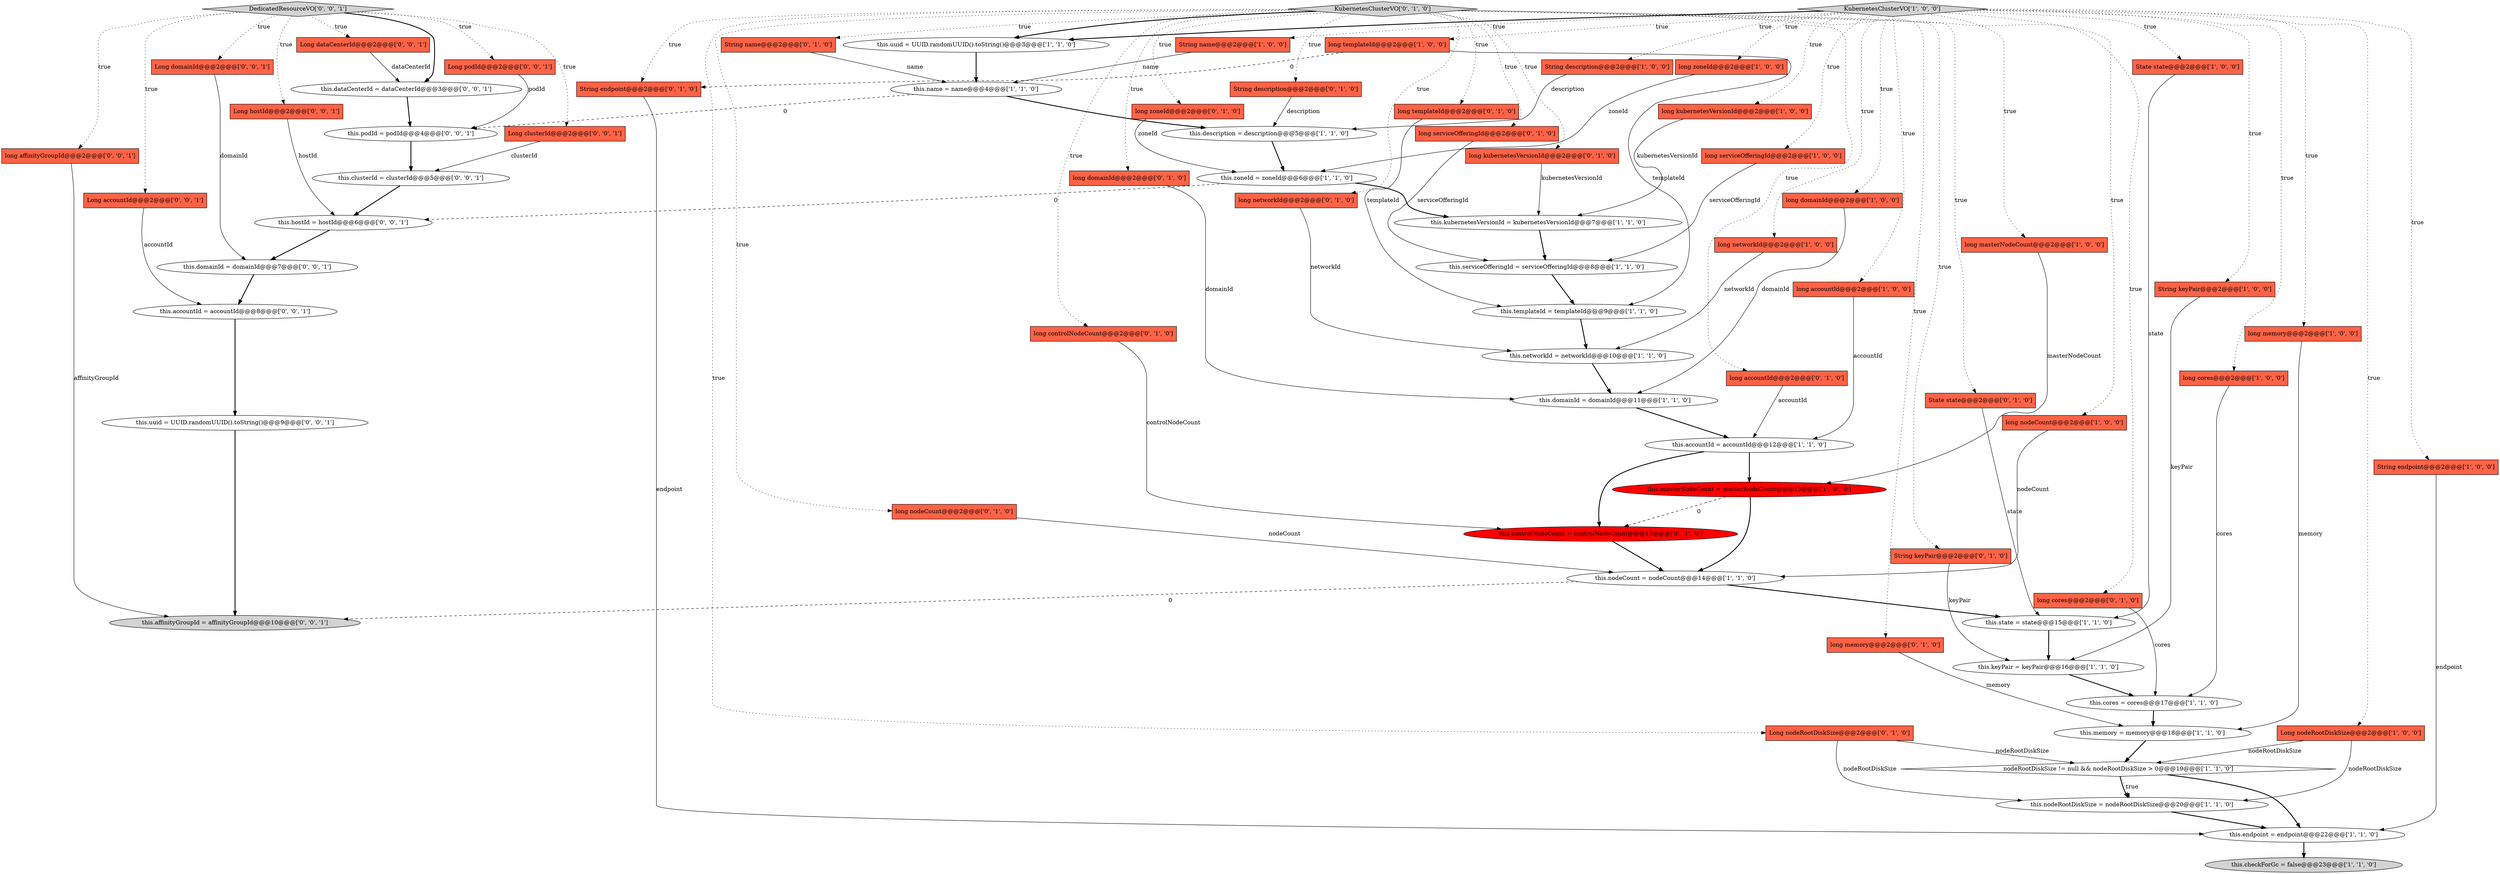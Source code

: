digraph {
26 [style = filled, label = "State state@@@2@@@['1', '0', '0']", fillcolor = tomato, shape = box image = "AAA0AAABBB1BBB"];
71 [style = filled, label = "this.domainId = domainId@@@7@@@['0', '0', '1']", fillcolor = white, shape = ellipse image = "AAA0AAABBB3BBB"];
61 [style = filled, label = "this.accountId = accountId@@@8@@@['0', '0', '1']", fillcolor = white, shape = ellipse image = "AAA0AAABBB3BBB"];
14 [style = filled, label = "long masterNodeCount@@@2@@@['1', '0', '0']", fillcolor = tomato, shape = box image = "AAA0AAABBB1BBB"];
55 [style = filled, label = "long templateId@@@2@@@['0', '1', '0']", fillcolor = tomato, shape = box image = "AAA0AAABBB2BBB"];
52 [style = filled, label = "String keyPair@@@2@@@['0', '1', '0']", fillcolor = tomato, shape = box image = "AAA0AAABBB2BBB"];
43 [style = filled, label = "long accountId@@@2@@@['0', '1', '0']", fillcolor = tomato, shape = box image = "AAA0AAABBB2BBB"];
35 [style = filled, label = "String keyPair@@@2@@@['1', '0', '0']", fillcolor = tomato, shape = box image = "AAA0AAABBB1BBB"];
44 [style = filled, label = "State state@@@2@@@['0', '1', '0']", fillcolor = tomato, shape = box image = "AAA0AAABBB2BBB"];
33 [style = filled, label = "long memory@@@2@@@['1', '0', '0']", fillcolor = tomato, shape = box image = "AAA0AAABBB1BBB"];
51 [style = filled, label = "long controlNodeCount@@@2@@@['0', '1', '0']", fillcolor = tomato, shape = box image = "AAA0AAABBB2BBB"];
16 [style = filled, label = "long zoneId@@@2@@@['1', '0', '0']", fillcolor = tomato, shape = box image = "AAA0AAABBB1BBB"];
39 [style = filled, label = "long cores@@@2@@@['0', '1', '0']", fillcolor = tomato, shape = box image = "AAA0AAABBB2BBB"];
11 [style = filled, label = "long cores@@@2@@@['1', '0', '0']", fillcolor = tomato, shape = box image = "AAA0AAABBB1BBB"];
59 [style = filled, label = "this.hostId = hostId@@@6@@@['0', '0', '1']", fillcolor = white, shape = ellipse image = "AAA0AAABBB3BBB"];
21 [style = filled, label = "String description@@@2@@@['1', '0', '0']", fillcolor = tomato, shape = box image = "AAA0AAABBB1BBB"];
41 [style = filled, label = "KubernetesClusterVO['0', '1', '0']", fillcolor = lightgray, shape = diamond image = "AAA0AAABBB2BBB"];
62 [style = filled, label = "this.dataCenterId = dataCenterId@@@3@@@['0', '0', '1']", fillcolor = white, shape = ellipse image = "AAA0AAABBB3BBB"];
38 [style = filled, label = "String name@@@2@@@['0', '1', '0']", fillcolor = tomato, shape = box image = "AAA0AAABBB2BBB"];
6 [style = filled, label = "this.domainId = domainId@@@11@@@['1', '1', '0']", fillcolor = white, shape = ellipse image = "AAA0AAABBB1BBB"];
22 [style = filled, label = "long kubernetesVersionId@@@2@@@['1', '0', '0']", fillcolor = tomato, shape = box image = "AAA0AAABBB1BBB"];
47 [style = filled, label = "long kubernetesVersionId@@@2@@@['0', '1', '0']", fillcolor = tomato, shape = box image = "AAA0AAABBB2BBB"];
68 [style = filled, label = "this.affinityGroupId = affinityGroupId@@@10@@@['0', '0', '1']", fillcolor = lightgray, shape = ellipse image = "AAA0AAABBB3BBB"];
30 [style = filled, label = "this.description = description@@@5@@@['1', '1', '0']", fillcolor = white, shape = ellipse image = "AAA0AAABBB1BBB"];
58 [style = filled, label = "Long clusterId@@@2@@@['0', '0', '1']", fillcolor = tomato, shape = box image = "AAA0AAABBB3BBB"];
29 [style = filled, label = "this.accountId = accountId@@@12@@@['1', '1', '0']", fillcolor = white, shape = ellipse image = "AAA0AAABBB1BBB"];
40 [style = filled, label = "long domainId@@@2@@@['0', '1', '0']", fillcolor = tomato, shape = box image = "AAA0AAABBB2BBB"];
28 [style = filled, label = "this.serviceOfferingId = serviceOfferingId@@@8@@@['1', '1', '0']", fillcolor = white, shape = ellipse image = "AAA0AAABBB1BBB"];
37 [style = filled, label = "long templateId@@@2@@@['1', '0', '0']", fillcolor = tomato, shape = box image = "AAA1AAABBB1BBB"];
3 [style = filled, label = "this.endpoint = endpoint@@@22@@@['1', '1', '0']", fillcolor = white, shape = ellipse image = "AAA0AAABBB1BBB"];
12 [style = filled, label = "this.templateId = templateId@@@9@@@['1', '1', '0']", fillcolor = white, shape = ellipse image = "AAA0AAABBB1BBB"];
23 [style = filled, label = "long serviceOfferingId@@@2@@@['1', '0', '0']", fillcolor = tomato, shape = box image = "AAA0AAABBB1BBB"];
10 [style = filled, label = "this.nodeRootDiskSize = nodeRootDiskSize@@@20@@@['1', '1', '0']", fillcolor = white, shape = ellipse image = "AAA0AAABBB1BBB"];
0 [style = filled, label = "this.memory = memory@@@18@@@['1', '1', '0']", fillcolor = white, shape = ellipse image = "AAA0AAABBB1BBB"];
1 [style = filled, label = "KubernetesClusterVO['1', '0', '0']", fillcolor = lightgray, shape = diamond image = "AAA0AAABBB1BBB"];
24 [style = filled, label = "this.uuid = UUID.randomUUID().toString()@@@3@@@['1', '1', '0']", fillcolor = white, shape = ellipse image = "AAA0AAABBB1BBB"];
42 [style = filled, label = "long networkId@@@2@@@['0', '1', '0']", fillcolor = tomato, shape = box image = "AAA0AAABBB2BBB"];
70 [style = filled, label = "DedicatedResourceVO['0', '0', '1']", fillcolor = lightgray, shape = diamond image = "AAA0AAABBB3BBB"];
31 [style = filled, label = "this.masterNodeCount = masterNodeCount@@@13@@@['1', '0', '0']", fillcolor = red, shape = ellipse image = "AAA1AAABBB1BBB"];
13 [style = filled, label = "this.nodeCount = nodeCount@@@14@@@['1', '1', '0']", fillcolor = white, shape = ellipse image = "AAA0AAABBB1BBB"];
20 [style = filled, label = "this.cores = cores@@@17@@@['1', '1', '0']", fillcolor = white, shape = ellipse image = "AAA0AAABBB1BBB"];
72 [style = filled, label = "Long hostId@@@2@@@['0', '0', '1']", fillcolor = tomato, shape = box image = "AAA0AAABBB3BBB"];
48 [style = filled, label = "long serviceOfferingId@@@2@@@['0', '1', '0']", fillcolor = tomato, shape = box image = "AAA0AAABBB2BBB"];
67 [style = filled, label = "this.podId = podId@@@4@@@['0', '0', '1']", fillcolor = white, shape = ellipse image = "AAA0AAABBB3BBB"];
46 [style = filled, label = "String description@@@2@@@['0', '1', '0']", fillcolor = tomato, shape = box image = "AAA0AAABBB2BBB"];
65 [style = filled, label = "long affinityGroupId@@@2@@@['0', '0', '1']", fillcolor = tomato, shape = box image = "AAA0AAABBB3BBB"];
49 [style = filled, label = "this.controlNodeCount = controlNodeCount@@@13@@@['0', '1', '0']", fillcolor = red, shape = ellipse image = "AAA1AAABBB2BBB"];
57 [style = filled, label = "this.clusterId = clusterId@@@5@@@['0', '0', '1']", fillcolor = white, shape = ellipse image = "AAA0AAABBB3BBB"];
64 [style = filled, label = "Long accountId@@@2@@@['0', '0', '1']", fillcolor = tomato, shape = box image = "AAA0AAABBB3BBB"];
2 [style = filled, label = "this.state = state@@@15@@@['1', '1', '0']", fillcolor = white, shape = ellipse image = "AAA0AAABBB1BBB"];
56 [style = filled, label = "String endpoint@@@2@@@['0', '1', '0']", fillcolor = tomato, shape = box image = "AAA1AAABBB2BBB"];
19 [style = filled, label = "long domainId@@@2@@@['1', '0', '0']", fillcolor = tomato, shape = box image = "AAA0AAABBB1BBB"];
60 [style = filled, label = "Long dataCenterId@@@2@@@['0', '0', '1']", fillcolor = tomato, shape = box image = "AAA0AAABBB3BBB"];
69 [style = filled, label = "this.uuid = UUID.randomUUID().toString()@@@9@@@['0', '0', '1']", fillcolor = white, shape = ellipse image = "AAA0AAABBB3BBB"];
5 [style = filled, label = "long nodeCount@@@2@@@['1', '0', '0']", fillcolor = tomato, shape = box image = "AAA0AAABBB1BBB"];
7 [style = filled, label = "this.name = name@@@4@@@['1', '1', '0']", fillcolor = white, shape = ellipse image = "AAA0AAABBB1BBB"];
36 [style = filled, label = "String endpoint@@@2@@@['1', '0', '0']", fillcolor = tomato, shape = box image = "AAA0AAABBB1BBB"];
9 [style = filled, label = "long networkId@@@2@@@['1', '0', '0']", fillcolor = tomato, shape = box image = "AAA0AAABBB1BBB"];
25 [style = filled, label = "nodeRootDiskSize != null && nodeRootDiskSize > 0@@@19@@@['1', '1', '0']", fillcolor = white, shape = diamond image = "AAA0AAABBB1BBB"];
34 [style = filled, label = "this.zoneId = zoneId@@@6@@@['1', '1', '0']", fillcolor = white, shape = ellipse image = "AAA0AAABBB1BBB"];
4 [style = filled, label = "String name@@@2@@@['1', '0', '0']", fillcolor = tomato, shape = box image = "AAA0AAABBB1BBB"];
45 [style = filled, label = "long nodeCount@@@2@@@['0', '1', '0']", fillcolor = tomato, shape = box image = "AAA0AAABBB2BBB"];
53 [style = filled, label = "Long nodeRootDiskSize@@@2@@@['0', '1', '0']", fillcolor = tomato, shape = box image = "AAA0AAABBB2BBB"];
18 [style = filled, label = "long accountId@@@2@@@['1', '0', '0']", fillcolor = tomato, shape = box image = "AAA0AAABBB1BBB"];
54 [style = filled, label = "long zoneId@@@2@@@['0', '1', '0']", fillcolor = tomato, shape = box image = "AAA0AAABBB2BBB"];
63 [style = filled, label = "Long domainId@@@2@@@['0', '0', '1']", fillcolor = tomato, shape = box image = "AAA0AAABBB3BBB"];
66 [style = filled, label = "Long podId@@@2@@@['0', '0', '1']", fillcolor = tomato, shape = box image = "AAA0AAABBB3BBB"];
8 [style = filled, label = "Long nodeRootDiskSize@@@2@@@['1', '0', '0']", fillcolor = tomato, shape = box image = "AAA0AAABBB1BBB"];
17 [style = filled, label = "this.checkForGc = false@@@23@@@['1', '1', '0']", fillcolor = lightgray, shape = ellipse image = "AAA0AAABBB1BBB"];
27 [style = filled, label = "this.kubernetesVersionId = kubernetesVersionId@@@7@@@['1', '1', '0']", fillcolor = white, shape = ellipse image = "AAA0AAABBB1BBB"];
32 [style = filled, label = "this.keyPair = keyPair@@@16@@@['1', '1', '0']", fillcolor = white, shape = ellipse image = "AAA0AAABBB1BBB"];
50 [style = filled, label = "long memory@@@2@@@['0', '1', '0']", fillcolor = tomato, shape = box image = "AAA0AAABBB2BBB"];
15 [style = filled, label = "this.networkId = networkId@@@10@@@['1', '1', '0']", fillcolor = white, shape = ellipse image = "AAA0AAABBB1BBB"];
37->12 [style = solid, label="templateId"];
14->31 [style = solid, label="masterNodeCount"];
43->29 [style = solid, label="accountId"];
7->30 [style = bold, label=""];
72->59 [style = solid, label="hostId"];
27->28 [style = bold, label=""];
50->0 [style = solid, label="memory"];
20->0 [style = bold, label=""];
1->21 [style = dotted, label="true"];
66->67 [style = solid, label="podId"];
63->71 [style = solid, label="domainId"];
59->71 [style = bold, label=""];
34->59 [style = dashed, label="0"];
57->59 [style = bold, label=""];
69->68 [style = bold, label=""];
41->38 [style = dotted, label="true"];
6->29 [style = bold, label=""];
62->67 [style = bold, label=""];
41->40 [style = dotted, label="true"];
70->63 [style = dotted, label="true"];
0->25 [style = bold, label=""];
49->13 [style = bold, label=""];
41->43 [style = dotted, label="true"];
41->51 [style = dotted, label="true"];
4->7 [style = solid, label="name"];
67->57 [style = bold, label=""];
1->23 [style = dotted, label="true"];
25->10 [style = bold, label=""];
11->20 [style = solid, label="cores"];
2->32 [style = bold, label=""];
23->28 [style = solid, label="serviceOfferingId"];
41->42 [style = dotted, label="true"];
70->72 [style = dotted, label="true"];
32->20 [style = bold, label=""];
1->35 [style = dotted, label="true"];
5->13 [style = solid, label="nodeCount"];
60->62 [style = solid, label="dataCenterId"];
41->46 [style = dotted, label="true"];
70->58 [style = dotted, label="true"];
1->22 [style = dotted, label="true"];
25->3 [style = bold, label=""];
22->27 [style = solid, label="kubernetesVersionId"];
70->66 [style = dotted, label="true"];
30->34 [style = bold, label=""];
1->4 [style = dotted, label="true"];
45->13 [style = solid, label="nodeCount"];
41->54 [style = dotted, label="true"];
51->49 [style = solid, label="controlNodeCount"];
1->18 [style = dotted, label="true"];
71->61 [style = bold, label=""];
41->48 [style = dotted, label="true"];
1->26 [style = dotted, label="true"];
1->33 [style = dotted, label="true"];
41->53 [style = dotted, label="true"];
1->8 [style = dotted, label="true"];
33->0 [style = solid, label="memory"];
19->6 [style = solid, label="domainId"];
38->7 [style = solid, label="name"];
26->2 [style = solid, label="state"];
36->3 [style = solid, label="endpoint"];
25->10 [style = dotted, label="true"];
70->60 [style = dotted, label="true"];
8->25 [style = solid, label="nodeRootDiskSize"];
44->2 [style = solid, label="state"];
24->7 [style = bold, label=""];
31->49 [style = dashed, label="0"];
37->56 [style = dashed, label="0"];
52->32 [style = solid, label="keyPair"];
53->10 [style = solid, label="nodeRootDiskSize"];
41->50 [style = dotted, label="true"];
31->13 [style = bold, label=""];
61->69 [style = bold, label=""];
9->15 [style = solid, label="networkId"];
47->27 [style = solid, label="kubernetesVersionId"];
40->6 [style = solid, label="domainId"];
29->49 [style = bold, label=""];
28->12 [style = bold, label=""];
1->19 [style = dotted, label="true"];
65->68 [style = solid, label="affinityGroupId"];
7->67 [style = dashed, label="0"];
13->68 [style = dashed, label="0"];
1->9 [style = dotted, label="true"];
41->47 [style = dotted, label="true"];
64->61 [style = solid, label="accountId"];
41->55 [style = dotted, label="true"];
3->17 [style = bold, label=""];
1->16 [style = dotted, label="true"];
55->12 [style = solid, label="templateId"];
58->57 [style = solid, label="clusterId"];
41->52 [style = dotted, label="true"];
1->37 [style = dotted, label="true"];
39->20 [style = solid, label="cores"];
41->44 [style = dotted, label="true"];
16->34 [style = solid, label="zoneId"];
13->2 [style = bold, label=""];
70->65 [style = dotted, label="true"];
8->10 [style = solid, label="nodeRootDiskSize"];
41->24 [style = bold, label=""];
29->31 [style = bold, label=""];
42->15 [style = solid, label="networkId"];
1->11 [style = dotted, label="true"];
12->15 [style = bold, label=""];
70->62 [style = bold, label=""];
10->3 [style = bold, label=""];
15->6 [style = bold, label=""];
1->14 [style = dotted, label="true"];
41->39 [style = dotted, label="true"];
46->30 [style = solid, label="description"];
41->45 [style = dotted, label="true"];
18->29 [style = solid, label="accountId"];
35->32 [style = solid, label="keyPair"];
41->56 [style = dotted, label="true"];
54->34 [style = solid, label="zoneId"];
1->36 [style = dotted, label="true"];
1->24 [style = bold, label=""];
48->28 [style = solid, label="serviceOfferingId"];
56->3 [style = solid, label="endpoint"];
53->25 [style = solid, label="nodeRootDiskSize"];
21->30 [style = solid, label="description"];
1->5 [style = dotted, label="true"];
70->64 [style = dotted, label="true"];
34->27 [style = bold, label=""];
}
